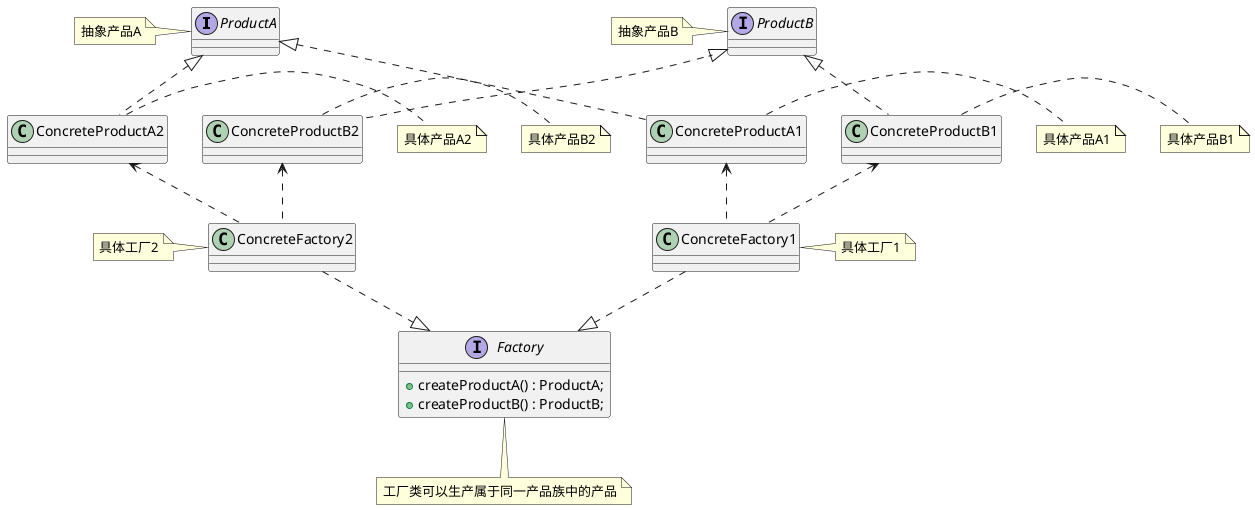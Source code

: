 @startuml
interface ProductA {}
note left of ProductA: 抽象产品A
interface ProductB {}
note left of ProductB: 抽象产品B
class ConcreteProductA1 {}
ProductA <|.down. ConcreteProductA1
note right of ConcreteProductA1: 具体产品A1
class ConcreteProductA2 {}
ProductA <|.down. ConcreteProductA2
note right of ConcreteProductA2: 具体产品A2
class ConcreteProductB1 {}
ProductB <|.down. ConcreteProductB1
note right of ConcreteProductB1: 具体产品B1
class ConcreteProductB2 {}
ProductB <|.down. ConcreteProductB2
note right of ConcreteProductB2: 具体产品B2
interface Factory{
 + createProductA() : ProductA;
 + createProductB() : ProductB;
}
note bottom of Factory: 工厂类可以生产属于同一产品族中的产品
class ConcreteFactory1 {}
Factory <|.up. ConcreteFactory1
note right of ConcreteFactory1: 具体工厂1
ConcreteProductA1 <.down. ConcreteFactory1
ConcreteProductB1 <.down. ConcreteFactory1
class ConcreteFactory2 {}
Factory <|.up. ConcreteFactory2
note left of ConcreteFactory2: 具体工厂2
ConcreteProductA2 <.down. ConcreteFactory2
ConcreteProductB2 <.down. ConcreteFactory2
@enduml